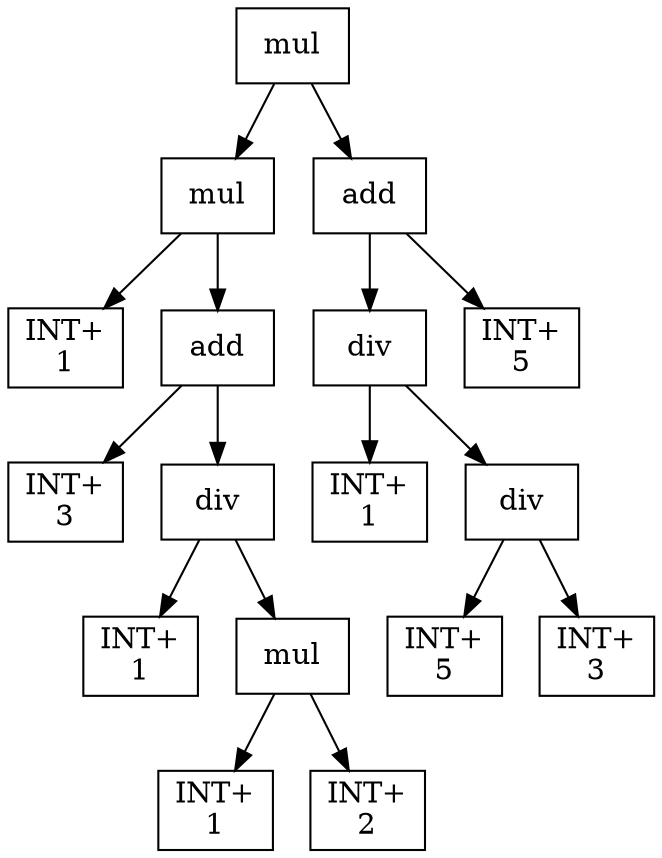 digraph expr {
  node [shape=box];
  n1 [label="mul"];
  n2 [label="mul"];
  n3 [label="INT+\n1"];
  n4 [label="add"];
  n5 [label="INT+\n3"];
  n6 [label="div"];
  n7 [label="INT+\n1"];
  n8 [label="mul"];
  n9 [label="INT+\n1"];
  n10 [label="INT+\n2"];
  n8 -> n9;
  n8 -> n10;
  n6 -> n7;
  n6 -> n8;
  n4 -> n5;
  n4 -> n6;
  n2 -> n3;
  n2 -> n4;
  n11 [label="add"];
  n12 [label="div"];
  n13 [label="INT+\n1"];
  n14 [label="div"];
  n15 [label="INT+\n5"];
  n16 [label="INT+\n3"];
  n14 -> n15;
  n14 -> n16;
  n12 -> n13;
  n12 -> n14;
  n17 [label="INT+\n5"];
  n11 -> n12;
  n11 -> n17;
  n1 -> n2;
  n1 -> n11;
}